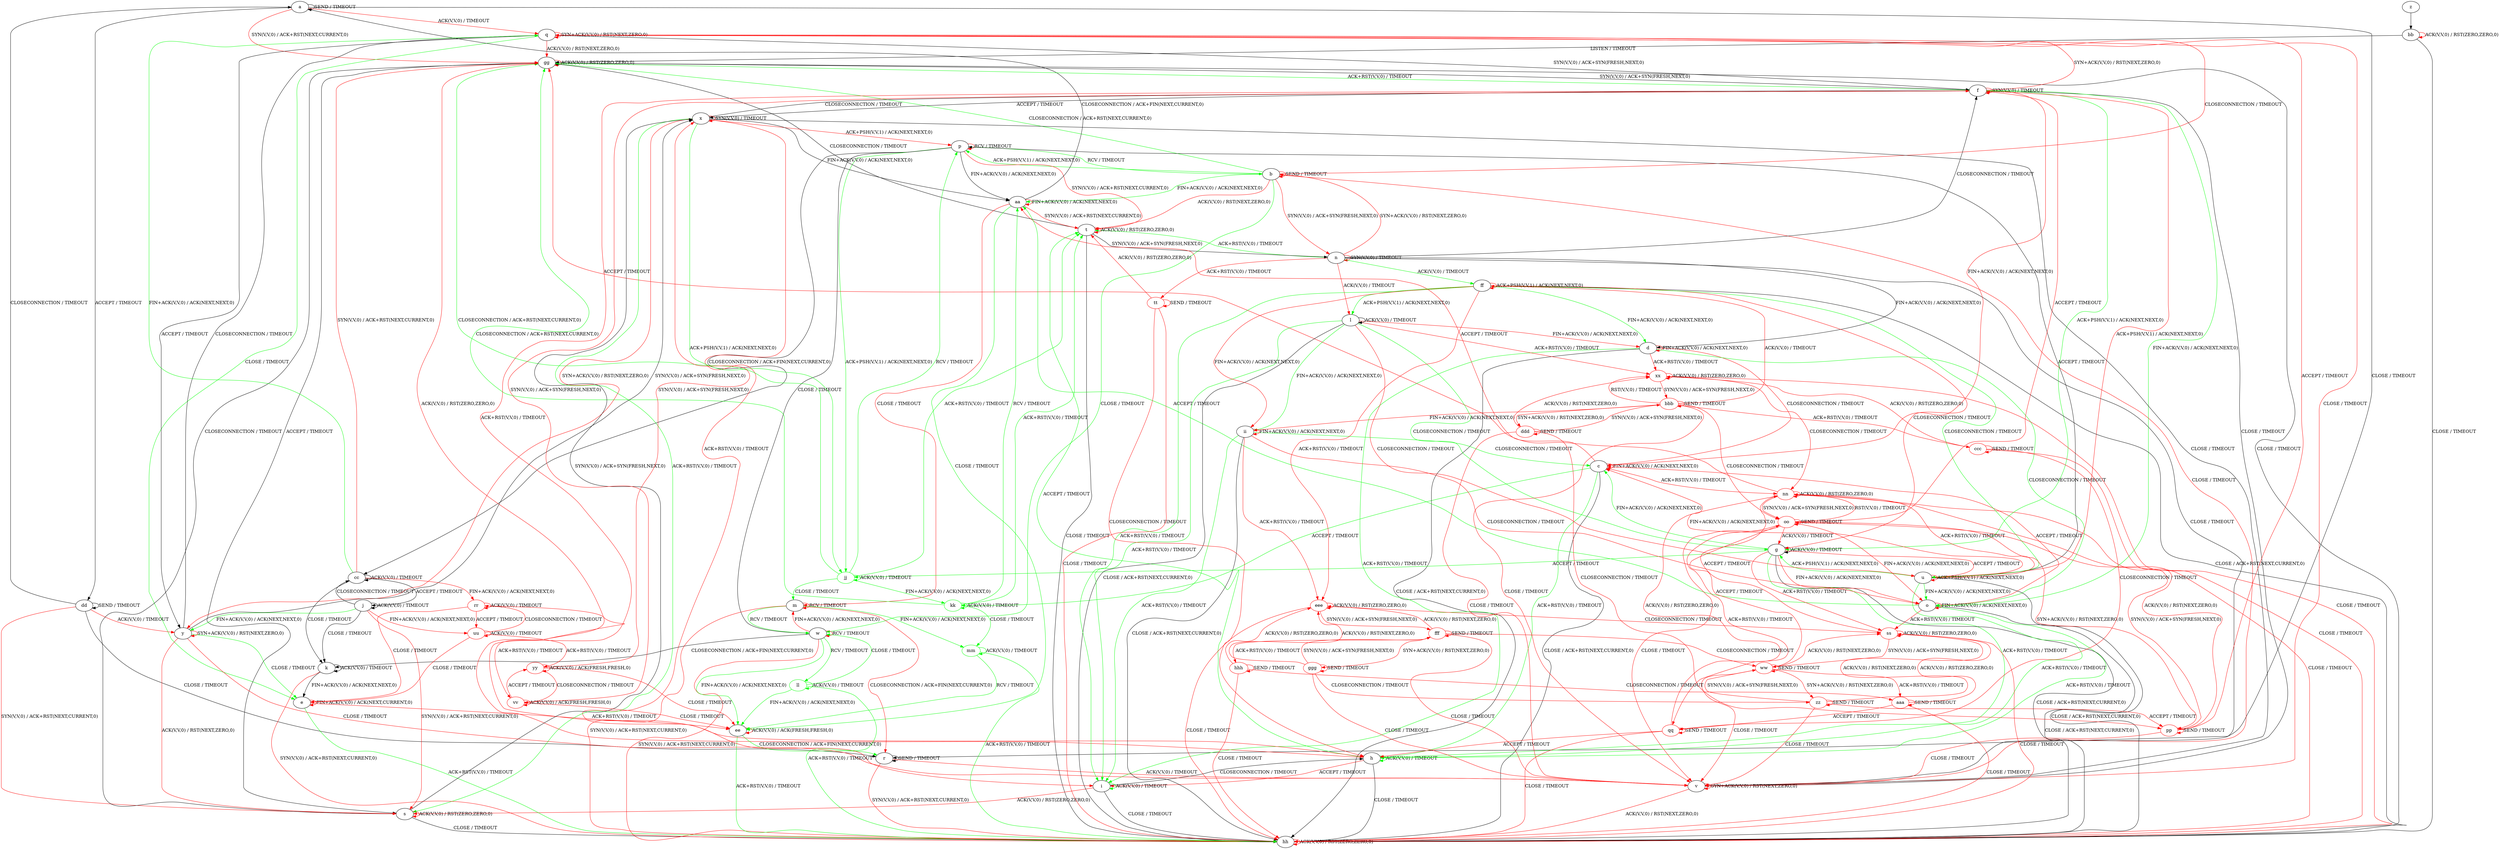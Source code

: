 digraph "" {
	graph ["Incoming time"=8.121605396270752,
		"Outgoing time"=11.098412036895752,
		Output="{'States': 60, 'Transitions': 945, 'Filename': '../results/tcp/TCP_FreeBSD_Server-TCP_Windows8_Server-cvc4-2.dot'}",
		Reference="{'States': 56, 'Transitions': 716, 'Filename': '../subjects/tcp/TCP_FreeBSD_Server.dot'}",
		Solver=cvc4,
		Updated="{'States': 39, 'Transitions': 495, 'Filename': '../subjects/tcp/TCP_Windows8_Server.dot'}",
		"f-measure"=0.4393063583815029,
		precision=0.5373737373737374,
		recall=0.3715083798882682
	];
	a -> a [key=0,
	label="SEND / TIMEOUT"];
a -> q [key=0,
color=red,
label="ACK(V,V,0) / TIMEOUT"];
a -> r [key=0,
label="CLOSE / TIMEOUT"];
a -> dd [key=0,
label="ACCEPT / TIMEOUT"];
a -> gg [key=0,
color=red,
label="SYN(V,V,0) / ACK+RST(NEXT,CURRENT,0)"];
b -> b [key=0,
color=red,
label="SEND / TIMEOUT"];
b -> n [key=0,
color=red,
label="SYN(V,V,0) / ACK+SYN(FRESH,NEXT,0)"];
b -> p [key=0,
color=green,
label="ACK+PSH(V,V,1) / ACK(NEXT,NEXT,0)"];
b -> q [key=0,
color=red,
label="CLOSECONNECTION / TIMEOUT"];
b -> t [key=0,
color=red,
label="ACK(V,V,0) / RST(NEXT,ZERO,0)"];
b -> v [key=0,
color=red,
label="CLOSE / TIMEOUT"];
b -> w [key=0,
color=green,
label="CLOSE / TIMEOUT"];
b -> aa [key=0,
color=green,
label="FIN+ACK(V,V,0) / ACK(NEXT,NEXT,0)"];
b -> gg [key=0,
color=green,
label="CLOSECONNECTION / ACK+RST(NEXT,CURRENT,0)"];
c -> c [key=0,
color=red,
label="FIN+ACK(V,V,0) / ACK(NEXT,NEXT,0)"];
c -> h [key=0,
color=green,
label="ACK+RST(V,V,0) / TIMEOUT"];
c -> aa [key=0,
color=red,
label="ACCEPT / TIMEOUT"];
c -> hh [key=0,
label="CLOSE / ACK+RST(NEXT,CURRENT,0)"];
kk [color=green];
c -> kk [key=0,
color=green,
label="ACCEPT / TIMEOUT"];
nn [color=red];
c -> nn [key=0,
color=red,
label="ACK+RST(V,V,0) / TIMEOUT"];
d -> c [key=0,
color=red,
label="CLOSECONNECTION / TIMEOUT"];
d -> d [key=0,
color=red,
label="FIN+ACK(V,V,0) / ACK(NEXT,NEXT,0)"];
d -> i [key=0,
color=green,
label="ACK+RST(V,V,0) / TIMEOUT"];
d -> o [key=0,
color=green,
label="CLOSECONNECTION / TIMEOUT"];
d -> hh [key=0,
label="CLOSE / ACK+RST(NEXT,CURRENT,0)"];
xx [color=red];
d -> xx [key=0,
color=red,
label="ACK+RST(V,V,0) / TIMEOUT"];
e -> e [key=0,
color=red,
label="FIN+ACK(V,V,0) / ACK(NEXT,CURRENT,0)"];
e -> ee [key=0,
color=red,
label="ACK+RST(V,V,0) / TIMEOUT"];
e -> hh [key=0,
color=green,
label="ACK+RST(V,V,0) / TIMEOUT"];
f -> c [key=0,
color=red,
label="FIN+ACK(V,V,0) / ACK(NEXT,NEXT,0)"];
f -> f [key=0,
color=red,
label="SYN(V,V,0) / TIMEOUT"];
f -> g [key=0,
color=green,
label="ACK+PSH(V,V,1) / ACK(NEXT,NEXT,0)"];
f -> h [key=0,
color=red,
label="ACK+RST(V,V,0) / TIMEOUT"];
f -> o [key=0,
color=green,
label="FIN+ACK(V,V,0) / ACK(NEXT,NEXT,0)"];
f -> q [key=0,
color=red,
label="SYN+ACK(V,V,0) / RST(NEXT,ZERO,0)"];
f -> u [key=0,
color=red,
label="ACK+PSH(V,V,1) / ACK(NEXT,NEXT,0)"];
f -> v [key=0,
label="CLOSE / TIMEOUT"];
f -> x [key=0,
label="ACCEPT / TIMEOUT"];
f -> gg [key=0,
color=green,
label="ACK+RST(V,V,0) / TIMEOUT"];
g -> c [key=0,
color=green,
label="FIN+ACK(V,V,0) / ACK(NEXT,NEXT,0)"];
g -> g [key=0,
label="ACK(V,V,0) / TIMEOUT"];
g -> h [key=0,
color=green,
label="ACK+RST(V,V,0) / TIMEOUT"];
g -> o [key=0,
color=red,
label="FIN+ACK(V,V,0) / ACK(NEXT,NEXT,0)"];
g -> u [key=0,
color=red,
label="ACCEPT / TIMEOUT"];
g -> hh [key=0,
label="CLOSE / ACK+RST(NEXT,CURRENT,0)"];
jj [color=green];
g -> jj [key=0,
color=green,
label="ACCEPT / TIMEOUT"];
ss [color=red];
g -> ss [key=0,
color=red,
label="ACK+RST(V,V,0) / TIMEOUT"];
h -> h [key=0,
color=green,
label="ACK(V,V,0) / TIMEOUT"];
h -> i [key=0,
color=red,
label="ACCEPT / TIMEOUT"];
h -> t [key=0,
color=green,
label="ACCEPT / TIMEOUT"];
h -> gg [key=0,
color=red,
label="ACK(V,V,0) / RST(ZERO,ZERO,0)"];
h -> hh [key=0,
label="CLOSE / TIMEOUT"];
i -> h [key=0,
label="CLOSECONNECTION / TIMEOUT"];
i -> i [key=0,
color=green,
label="ACK(V,V,0) / TIMEOUT"];
i -> s [key=0,
color=red,
label="ACK(V,V,0) / RST(ZERO,ZERO,0)"];
i -> hh [key=0,
label="CLOSE / TIMEOUT"];
j -> j [key=0,
label="ACK(V,V,0) / TIMEOUT"];
j -> k [key=0,
label="CLOSE / TIMEOUT"];
j -> s [key=0,
color=red,
label="SYN(V,V,0) / ACK+RST(NEXT,CURRENT,0)"];
j -> y [key=0,
color=green,
label="FIN+ACK(V,V,0) / ACK(NEXT,NEXT,0)"];
j -> cc [key=0,
label="CLOSECONNECTION / TIMEOUT"];
uu [color=red];
j -> uu [key=0,
color=red,
label="FIN+ACK(V,V,0) / ACK(NEXT,NEXT,0)"];
k -> e [key=0,
label="FIN+ACK(V,V,0) / ACK(NEXT,NEXT,0)"];
k -> k [key=0,
label="ACK(V,V,0) / TIMEOUT"];
k -> hh [key=0,
color=red,
label="SYN(V,V,0) / ACK+RST(NEXT,CURRENT,0)"];
l -> d [key=0,
color=red,
label="FIN+ACK(V,V,0) / ACK(NEXT,NEXT,0)"];
l -> g [key=0,
color=green,
label="CLOSECONNECTION / TIMEOUT"];
l -> i [key=0,
color=green,
label="ACK+RST(V,V,0) / TIMEOUT"];
l -> l [key=0,
label="ACK(V,V,0) / TIMEOUT"];
l -> u [key=0,
color=red,
label="CLOSECONNECTION / TIMEOUT"];
l -> hh [key=0,
label="CLOSE / ACK+RST(NEXT,CURRENT,0)"];
l -> ii [key=0,
color=green,
label="FIN+ACK(V,V,0) / ACK(NEXT,NEXT,0)"];
l -> xx [key=0,
color=red,
label="ACK+RST(V,V,0) / TIMEOUT"];
m -> m [key=0,
color=red,
label="RCV / TIMEOUT"];
m -> r [key=0,
color=red,
label="CLOSECONNECTION / ACK+FIN(NEXT,CURRENT,0)"];
m -> w [key=0,
color=green,
label="RCV / TIMEOUT"];
m -> hh [key=0,
color=red,
label="SYN(V,V,0) / ACK+RST(NEXT,CURRENT,0)"];
mm [color=green];
m -> mm [key=0,
color=green,
label="FIN+ACK(V,V,0) / ACK(NEXT,NEXT,0)"];
n -> b [key=0,
color=red,
label="SYN+ACK(V,V,0) / RST(NEXT,ZERO,0)"];
n -> d [key=0,
label="FIN+ACK(V,V,0) / ACK(NEXT,NEXT,0)"];
n -> f [key=0,
label="CLOSECONNECTION / TIMEOUT"];
n -> l [key=0,
color=red,
label="ACK(V,V,0) / TIMEOUT"];
n -> n [key=0,
color=red,
label="SYN(V,V,0) / TIMEOUT"];
n -> t [key=0,
color=green,
label="ACK+RST(V,V,0) / TIMEOUT"];
n -> v [key=0,
label="CLOSE / TIMEOUT"];
n -> ff [key=0,
color=green,
label="ACK(V,V,0) / TIMEOUT"];
tt [color=red];
n -> tt [key=0,
color=red,
label="ACK+RST(V,V,0) / TIMEOUT"];
o -> c [key=0,
color=red,
label="ACCEPT / TIMEOUT"];
o -> h [key=0,
color=green,
label="ACK+RST(V,V,0) / TIMEOUT"];
o -> o [key=0,
color=red,
label="FIN+ACK(V,V,0) / ACK(NEXT,NEXT,0)"];
o -> aa [key=0,
color=green,
label="ACCEPT / TIMEOUT"];
o -> hh [key=0,
label="CLOSE / ACK+RST(NEXT,CURRENT,0)"];
o -> ss [key=0,
color=red,
label="ACK+RST(V,V,0) / TIMEOUT"];
p -> b [key=0,
color=green,
label="RCV / TIMEOUT"];
p -> p [key=0,
color=red,
label="RCV / TIMEOUT"];
p -> t [key=0,
color=red,
label="SYN(V,V,0) / ACK+RST(NEXT,CURRENT,0)"];
p -> w [key=0,
label="CLOSE / TIMEOUT"];
p -> aa [key=0,
label="FIN+ACK(V,V,0) / ACK(NEXT,NEXT,0)"];
p -> cc [key=0,
label="CLOSECONNECTION / ACK+FIN(NEXT,CURRENT,0)"];
p -> jj [key=0,
color=green,
label="ACK+PSH(V,V,1) / ACK(NEXT,NEXT,0)"];
q -> e [key=0,
color=green,
label="CLOSE / TIMEOUT"];
q -> f [key=0,
label="SYN(V,V,0) / ACK+SYN(FRESH,NEXT,0)"];
q -> q [key=0,
color=red,
label="SYN+ACK(V,V,0) / RST(NEXT,ZERO,0)"];
q -> v [key=0,
color=red,
label="CLOSE / TIMEOUT"];
q -> y [key=0,
label="ACCEPT / TIMEOUT"];
q -> gg [key=0,
color=red,
label="ACK(V,V,0) / RST(NEXT,ZERO,0)"];
r -> r [key=0,
label="SEND / TIMEOUT"];
r -> v [key=0,
color=red,
label="ACK(V,V,0) / TIMEOUT"];
r -> hh [key=0,
color=red,
label="SYN(V,V,0) / ACK+RST(NEXT,CURRENT,0)"];
s -> s [key=0,
color=red,
label="ACK(V,V,0) / RST(ZERO,ZERO,0)"];
s -> x [key=0,
label="SYN(V,V,0) / ACK+SYN(FRESH,NEXT,0)"];
s -> gg [key=0,
label="CLOSECONNECTION / TIMEOUT"];
s -> hh [key=0,
label="CLOSE / TIMEOUT"];
t -> n [key=0,
label="SYN(V,V,0) / ACK+SYN(FRESH,NEXT,0)"];
t -> t [key=0,
color=red,
label="ACK(V,V,0) / RST(ZERO,ZERO,0)"];
t -> gg [key=0,
label="CLOSECONNECTION / TIMEOUT"];
t -> hh [key=0,
label="CLOSE / TIMEOUT"];
u -> c [key=0,
color=red,
label="FIN+ACK(V,V,0) / ACK(NEXT,NEXT,0)"];
u -> g [key=0,
color=green,
label="ACK+PSH(V,V,1) / ACK(NEXT,NEXT,0)"];
u -> h [key=0,
color=green,
label="ACK+RST(V,V,0) / TIMEOUT"];
u -> o [key=0,
color=green,
label="FIN+ACK(V,V,0) / ACK(NEXT,NEXT,0)"];
u -> p [key=0,
label="ACCEPT / TIMEOUT"];
u -> u [key=0,
color=red,
label="ACK+PSH(V,V,1) / ACK(NEXT,NEXT,0)"];
u -> hh [key=0,
label="CLOSE / ACK+RST(NEXT,CURRENT,0)"];
u -> nn [key=0,
color=red,
label="ACK+RST(V,V,0) / TIMEOUT"];
v -> v [key=0,
color=red,
label="SYN+ACK(V,V,0) / RST(NEXT,ZERO,0)"];
v -> hh [key=0,
color=red,
label="ACK(V,V,0) / RST(NEXT,ZERO,0)"];
w -> k [key=0,
label="CLOSECONNECTION / ACK+FIN(NEXT,CURRENT,0)"];
w -> m [key=0,
color=red,
label="FIN+ACK(V,V,0) / ACK(NEXT,NEXT,0)"];
w -> w [key=0,
color=red,
label="RCV / TIMEOUT"];
w -> ee [key=0,
color=green,
label="FIN+ACK(V,V,0) / ACK(NEXT,NEXT,0)"];
w -> hh [key=0,
color=red,
label="SYN(V,V,0) / ACK+RST(NEXT,CURRENT,0)"];
ll [color=green];
w -> ll [key=0,
color=green,
label="RCV / TIMEOUT"];
x -> f [key=0,
label="CLOSECONNECTION / TIMEOUT"];
x -> i [key=0,
color=red,
label="ACK+RST(V,V,0) / TIMEOUT"];
x -> p [key=0,
color=red,
label="ACK+PSH(V,V,1) / ACK(NEXT,NEXT,0)"];
x -> s [key=0,
color=green,
label="ACK+RST(V,V,0) / TIMEOUT"];
x -> v [key=0,
label="CLOSE / TIMEOUT"];
x -> x [key=0,
color=red,
label="SYN(V,V,0) / TIMEOUT"];
x -> y [key=0,
color=red,
label="SYN+ACK(V,V,0) / RST(NEXT,ZERO,0)"];
x -> aa [key=0,
label="FIN+ACK(V,V,0) / ACK(NEXT,NEXT,0)"];
x -> jj [key=0,
color=green,
label="ACK+PSH(V,V,1) / ACK(NEXT,NEXT,0)"];
y -> e [key=0,
color=green,
label="CLOSE / TIMEOUT"];
y -> q [key=0,
label="CLOSECONNECTION / TIMEOUT"];
y -> s [key=0,
color=red,
label="ACK(V,V,0) / RST(NEXT,ZERO,0)"];
y -> v [key=0,
color=red,
label="CLOSE / TIMEOUT"];
y -> x [key=0,
label="SYN(V,V,0) / ACK+SYN(FRESH,NEXT,0)"];
y -> y [key=0,
color=red,
label="SYN+ACK(V,V,0) / RST(NEXT,ZERO,0)"];
z -> bb [key=0];
aa -> a [key=0,
label="CLOSECONNECTION / ACK+FIN(NEXT,CURRENT,0)"];
aa -> m [key=0,
color=red,
label="CLOSE / TIMEOUT"];
aa -> t [key=0,
color=red,
label="SYN(V,V,0) / ACK+RST(NEXT,CURRENT,0)"];
aa -> aa [key=0,
color=red,
label="FIN+ACK(V,V,0) / ACK(NEXT,NEXT,0)"];
aa -> ee [key=0,
color=green,
label="CLOSE / TIMEOUT"];
bb -> bb [key=0,
color=red,
label="ACK(V,V,0) / RST(ZERO,ZERO,0)"];
bb -> gg [key=0,
label="LISTEN / TIMEOUT"];
bb -> hh [key=0,
label="CLOSE / TIMEOUT"];
cc -> j [key=0,
label="ACCEPT / TIMEOUT"];
cc -> k [key=0,
label="CLOSE / TIMEOUT"];
cc -> q [key=0,
color=green,
label="FIN+ACK(V,V,0) / ACK(NEXT,NEXT,0)"];
cc -> cc [key=0,
label="ACK(V,V,0) / TIMEOUT"];
cc -> gg [key=0,
color=red,
label="SYN(V,V,0) / ACK+RST(NEXT,CURRENT,0)"];
rr [color=red];
cc -> rr [key=0,
color=red,
label="FIN+ACK(V,V,0) / ACK(NEXT,NEXT,0)"];
dd -> a [key=0,
label="CLOSECONNECTION / TIMEOUT"];
dd -> r [key=0,
label="CLOSE / TIMEOUT"];
dd -> s [key=0,
color=red,
label="SYN(V,V,0) / ACK+RST(NEXT,CURRENT,0)"];
dd -> y [key=0,
color=red,
label="ACK(V,V,0) / TIMEOUT"];
dd -> dd [key=0,
label="SEND / TIMEOUT"];
ee -> r [key=0,
color=green,
label="CLOSECONNECTION / ACK+FIN(NEXT,CURRENT,0)"];
ee -> ee [key=0,
color=red,
label="ACK(V,V,0) / ACK(FRESH,FRESH,0)"];
ee -> hh [key=0,
color=green,
label="ACK+RST(V,V,0) / TIMEOUT"];
ff -> d [key=0,
color=green,
label="FIN+ACK(V,V,0) / ACK(NEXT,NEXT,0)"];
ff -> g [key=0,
color=red,
label="CLOSECONNECTION / TIMEOUT"];
ff -> i [key=0,
color=green,
label="ACK+RST(V,V,0) / TIMEOUT"];
ff -> l [key=0,
color=green,
label="ACK+PSH(V,V,1) / ACK(NEXT,NEXT,0)"];
ff -> u [key=0,
color=green,
label="CLOSECONNECTION / TIMEOUT"];
ff -> ff [key=0,
color=red,
label="ACK+PSH(V,V,1) / ACK(NEXT,NEXT,0)"];
ff -> hh [key=0,
label="CLOSE / ACK+RST(NEXT,CURRENT,0)"];
ff -> ii [key=0,
color=red,
label="FIN+ACK(V,V,0) / ACK(NEXT,NEXT,0)"];
eee [color=red];
ff -> eee [key=0,
color=red,
label="ACK+RST(V,V,0) / TIMEOUT"];
gg -> f [key=0,
label="SYN(V,V,0) / ACK+SYN(FRESH,NEXT,0)"];
gg -> s [key=0,
label="ACCEPT / TIMEOUT"];
gg -> gg [key=0,
color=red,
label="ACK(V,V,0) / RST(ZERO,ZERO,0)"];
gg -> hh [key=0,
label="CLOSE / TIMEOUT"];
hh -> hh [key=0,
color=red,
label="ACK(V,V,0) / RST(ZERO,ZERO,0)"];
ii -> c [key=0,
color=green,
label="CLOSECONNECTION / TIMEOUT"];
ii -> i [key=0,
color=green,
label="ACK+RST(V,V,0) / TIMEOUT"];
ii -> o [key=0,
color=red,
label="CLOSECONNECTION / TIMEOUT"];
ii -> hh [key=0,
label="CLOSE / ACK+RST(NEXT,CURRENT,0)"];
ii -> ii [key=0,
color=red,
label="FIN+ACK(V,V,0) / ACK(NEXT,NEXT,0)"];
ii -> eee [key=0,
color=red,
label="ACK+RST(V,V,0) / TIMEOUT"];
jj -> m [key=0,
color=green,
label="CLOSE / TIMEOUT"];
jj -> p [key=0,
color=green,
label="RCV / TIMEOUT"];
jj -> t [key=0,
color=green,
label="ACK+RST(V,V,0) / TIMEOUT"];
jj -> gg [key=0,
color=green,
label="CLOSECONNECTION / ACK+RST(NEXT,CURRENT,0)"];
jj -> jj [key=0,
color=green,
label="ACK(V,V,0) / TIMEOUT"];
jj -> kk [key=0,
color=green,
label="FIN+ACK(V,V,0) / ACK(NEXT,NEXT,0)"];
kk -> t [key=0,
color=green,
label="ACK+RST(V,V,0) / TIMEOUT"];
kk -> aa [key=0,
color=green,
label="RCV / TIMEOUT"];
kk -> gg [key=0,
color=green,
label="CLOSECONNECTION / ACK+RST(NEXT,CURRENT,0)"];
kk -> kk [key=0,
color=green,
label="ACK(V,V,0) / TIMEOUT"];
kk -> mm [key=0,
color=green,
label="CLOSE / TIMEOUT"];
ll -> w [key=0,
color=green,
label="CLOSE / TIMEOUT"];
ll -> ee [key=0,
color=green,
label="FIN+ACK(V,V,0) / ACK(NEXT,NEXT,0)"];
ll -> hh [key=0,
color=green,
label="ACK+RST(V,V,0) / TIMEOUT"];
ll -> ll [key=0,
color=green,
label="ACK(V,V,0) / TIMEOUT"];
mm -> ee [key=0,
color=green,
label="RCV / TIMEOUT"];
mm -> hh [key=0,
color=green,
label="ACK+RST(V,V,0) / TIMEOUT"];
mm -> mm [key=0,
color=green,
label="ACK(V,V,0) / TIMEOUT"];
nn -> gg [key=0,
color=red,
label="ACCEPT / TIMEOUT"];
nn -> hh [key=0,
color=red,
label="CLOSE / TIMEOUT"];
nn -> nn [key=0,
color=red,
label="ACK(V,V,0) / RST(ZERO,ZERO,0)"];
oo [color=red];
nn -> oo [key=0,
color=red,
label="SYN(V,V,0) / ACK+SYN(FRESH,NEXT,0)"];
oo -> f [key=0,
color=red,
label="ACCEPT / TIMEOUT"];
oo -> g [key=0,
color=red,
label="ACK(V,V,0) / TIMEOUT"];
oo -> o [key=0,
color=red,
label="FIN+ACK(V,V,0) / ACK(NEXT,NEXT,0)"];
oo -> v [key=0,
color=red,
label="CLOSE / TIMEOUT"];
oo -> nn [key=0,
color=red,
label="RST(V,V,0) / TIMEOUT"];
oo -> oo [key=0,
color=red,
label="SEND / TIMEOUT"];
pp [color=red];
oo -> pp [key=0,
color=red,
label="SYN+ACK(V,V,0) / RST(NEXT,ZERO,0)"];
qq [color=red];
oo -> qq [key=0,
color=red,
label="ACK+RST(V,V,0) / TIMEOUT"];
pp -> q [key=0,
color=red,
label="ACCEPT / TIMEOUT"];
pp -> v [key=0,
color=red,
label="CLOSE / TIMEOUT"];
pp -> nn [key=0,
color=red,
label="ACK(V,V,0) / RST(NEXT,ZERO,0)"];
pp -> oo [key=0,
color=red,
label="SYN(V,V,0) / ACK+SYN(FRESH,NEXT,0)"];
pp -> pp [key=0,
color=red,
label="SEND / TIMEOUT"];
qq -> h [key=0,
color=red,
label="ACCEPT / TIMEOUT"];
qq -> hh [key=0,
color=red,
label="CLOSE / TIMEOUT"];
qq -> nn [key=0,
color=red,
label="ACK(V,V,0) / RST(ZERO,ZERO,0)"];
qq -> qq [key=0,
color=red,
label="SEND / TIMEOUT"];
rr -> e [key=0,
color=red,
label="CLOSE / TIMEOUT"];
rr -> rr [key=0,
color=red,
label="ACK(V,V,0) / TIMEOUT"];
rr -> uu [key=0,
color=red,
label="ACCEPT / TIMEOUT"];
vv [color=red];
rr -> vv [key=0,
color=red,
label="ACK+RST(V,V,0) / TIMEOUT"];
ss -> hh [key=0,
color=red,
label="CLOSE / TIMEOUT"];
ss -> nn [key=0,
color=red,
label="ACCEPT / TIMEOUT"];
ss -> ss [key=0,
color=red,
label="ACK(V,V,0) / RST(ZERO,ZERO,0)"];
ww [color=red];
ss -> ww [key=0,
color=red,
label="SYN(V,V,0) / ACK+SYN(FRESH,NEXT,0)"];
tt -> h [key=0,
color=red,
label="CLOSECONNECTION / TIMEOUT"];
tt -> t [key=0,
color=red,
label="ACK(V,V,0) / RST(ZERO,ZERO,0)"];
tt -> hh [key=0,
color=red,
label="CLOSE / TIMEOUT"];
tt -> tt [key=0,
color=red,
label="SEND / TIMEOUT"];
uu -> e [key=0,
color=red,
label="CLOSE / TIMEOUT"];
uu -> rr [key=0,
color=red,
label="CLOSECONNECTION / TIMEOUT"];
uu -> uu [key=0,
color=red,
label="ACK(V,V,0) / TIMEOUT"];
yy [color=red];
uu -> yy [key=0,
color=red,
label="ACK+RST(V,V,0) / TIMEOUT"];
vv -> f [key=0,
color=red,
label="SYN(V,V,0) / ACK+SYN(FRESH,NEXT,0)"];
vv -> ee [key=0,
color=red,
label="CLOSE / TIMEOUT"];
vv -> vv [key=0,
color=red,
label="ACK(V,V,0) / ACK(FRESH,FRESH,0)"];
vv -> yy [key=0,
color=red,
label="ACCEPT / TIMEOUT"];
ww -> v [key=0,
color=red,
label="CLOSE / TIMEOUT"];
ww -> oo [key=0,
color=red,
label="ACCEPT / TIMEOUT"];
ww -> ss [key=0,
color=red,
label="ACK(V,V,0) / RST(NEXT,ZERO,0)"];
ww -> ww [key=0,
color=red,
label="SEND / TIMEOUT"];
zz [color=red];
ww -> zz [key=0,
color=red,
label="SYN+ACK(V,V,0) / RST(NEXT,ZERO,0)"];
aaa [color=red];
ww -> aaa [key=0,
color=red,
label="ACK+RST(V,V,0) / TIMEOUT"];
xx -> hh [key=0,
color=red,
label="CLOSE / TIMEOUT"];
xx -> nn [key=0,
color=red,
label="CLOSECONNECTION / TIMEOUT"];
xx -> xx [key=0,
color=red,
label="ACK(V,V,0) / RST(ZERO,ZERO,0)"];
bbb [color=red];
xx -> bbb [key=0,
color=red,
label="SYN(V,V,0) / ACK+SYN(FRESH,NEXT,0)"];
yy -> x [key=0,
color=red,
label="SYN(V,V,0) / ACK+SYN(FRESH,NEXT,0)"];
yy -> ee [key=0,
color=red,
label="CLOSE / TIMEOUT"];
yy -> vv [key=0,
color=red,
label="CLOSECONNECTION / TIMEOUT"];
yy -> yy [key=0,
color=red,
label="ACK(V,V,0) / ACK(FRESH,FRESH,0)"];
zz -> v [key=0,
color=red,
label="CLOSE / TIMEOUT"];
zz -> pp [key=0,
color=red,
label="ACCEPT / TIMEOUT"];
zz -> ss [key=0,
color=red,
label="ACK(V,V,0) / RST(NEXT,ZERO,0)"];
zz -> ww [key=0,
color=red,
label="SYN(V,V,0) / ACK+SYN(FRESH,NEXT,0)"];
zz -> zz [key=0,
color=red,
label="SEND / TIMEOUT"];
aaa -> hh [key=0,
color=red,
label="CLOSE / TIMEOUT"];
aaa -> qq [key=0,
color=red,
label="ACCEPT / TIMEOUT"];
aaa -> ss [key=0,
color=red,
label="ACK(V,V,0) / RST(ZERO,ZERO,0)"];
aaa -> aaa [key=0,
color=red,
label="SEND / TIMEOUT"];
bbb -> v [key=0,
color=red,
label="CLOSE / TIMEOUT"];
bbb -> ff [key=0,
color=red,
label="ACK(V,V,0) / TIMEOUT"];
bbb -> ii [key=0,
color=red,
label="FIN+ACK(V,V,0) / ACK(NEXT,NEXT,0)"];
bbb -> oo [key=0,
color=red,
label="CLOSECONNECTION / TIMEOUT"];
bbb -> xx [key=0,
color=red,
label="RST(V,V,0) / TIMEOUT"];
bbb -> bbb [key=0,
color=red,
label="SEND / TIMEOUT"];
ccc [color=red];
bbb -> ccc [key=0,
color=red,
label="ACK+RST(V,V,0) / TIMEOUT"];
ddd [color=red];
bbb -> ddd [key=0,
color=red,
label="SYN+ACK(V,V,0) / RST(NEXT,ZERO,0)"];
ccc -> hh [key=0,
color=red,
label="CLOSE / TIMEOUT"];
ccc -> qq [key=0,
color=red,
label="CLOSECONNECTION / TIMEOUT"];
ccc -> xx [key=0,
color=red,
label="ACK(V,V,0) / RST(ZERO,ZERO,0)"];
ccc -> ccc [key=0,
color=red,
label="SEND / TIMEOUT"];
ddd -> v [key=0,
color=red,
label="CLOSE / TIMEOUT"];
ddd -> pp [key=0,
color=red,
label="CLOSECONNECTION / TIMEOUT"];
ddd -> xx [key=0,
color=red,
label="ACK(V,V,0) / RST(NEXT,ZERO,0)"];
ddd -> bbb [key=0,
color=red,
label="SYN(V,V,0) / ACK+SYN(FRESH,NEXT,0)"];
ddd -> ddd [key=0,
color=red,
label="SEND / TIMEOUT"];
eee -> hh [key=0,
color=red,
label="CLOSE / TIMEOUT"];
eee -> ss [key=0,
color=red,
label="CLOSECONNECTION / TIMEOUT"];
eee -> eee [key=0,
color=red,
label="ACK(V,V,0) / RST(ZERO,ZERO,0)"];
fff [color=red];
eee -> fff [key=0,
color=red,
label="SYN(V,V,0) / ACK+SYN(FRESH,NEXT,0)"];
fff -> v [key=0,
color=red,
label="CLOSE / TIMEOUT"];
fff -> ww [key=0,
color=red,
label="CLOSECONNECTION / TIMEOUT"];
fff -> eee [key=0,
color=red,
label="ACK(V,V,0) / RST(NEXT,ZERO,0)"];
fff -> fff [key=0,
color=red,
label="SEND / TIMEOUT"];
ggg [color=red];
fff -> ggg [key=0,
color=red,
label="SYN+ACK(V,V,0) / RST(NEXT,ZERO,0)"];
hhh [color=red];
fff -> hhh [key=0,
color=red,
label="ACK+RST(V,V,0) / TIMEOUT"];
ggg -> v [key=0,
color=red,
label="CLOSE / TIMEOUT"];
ggg -> zz [key=0,
color=red,
label="CLOSECONNECTION / TIMEOUT"];
ggg -> eee [key=0,
color=red,
label="ACK(V,V,0) / RST(NEXT,ZERO,0)"];
ggg -> fff [key=0,
color=red,
label="SYN(V,V,0) / ACK+SYN(FRESH,NEXT,0)"];
ggg -> ggg [key=0,
color=red,
label="SEND / TIMEOUT"];
hhh -> hh [key=0,
color=red,
label="CLOSE / TIMEOUT"];
hhh -> aaa [key=0,
color=red,
label="CLOSECONNECTION / TIMEOUT"];
hhh -> eee [key=0,
color=red,
label="ACK(V,V,0) / RST(ZERO,ZERO,0)"];
hhh -> hhh [key=0,
color=red,
label="SEND / TIMEOUT"];
}
